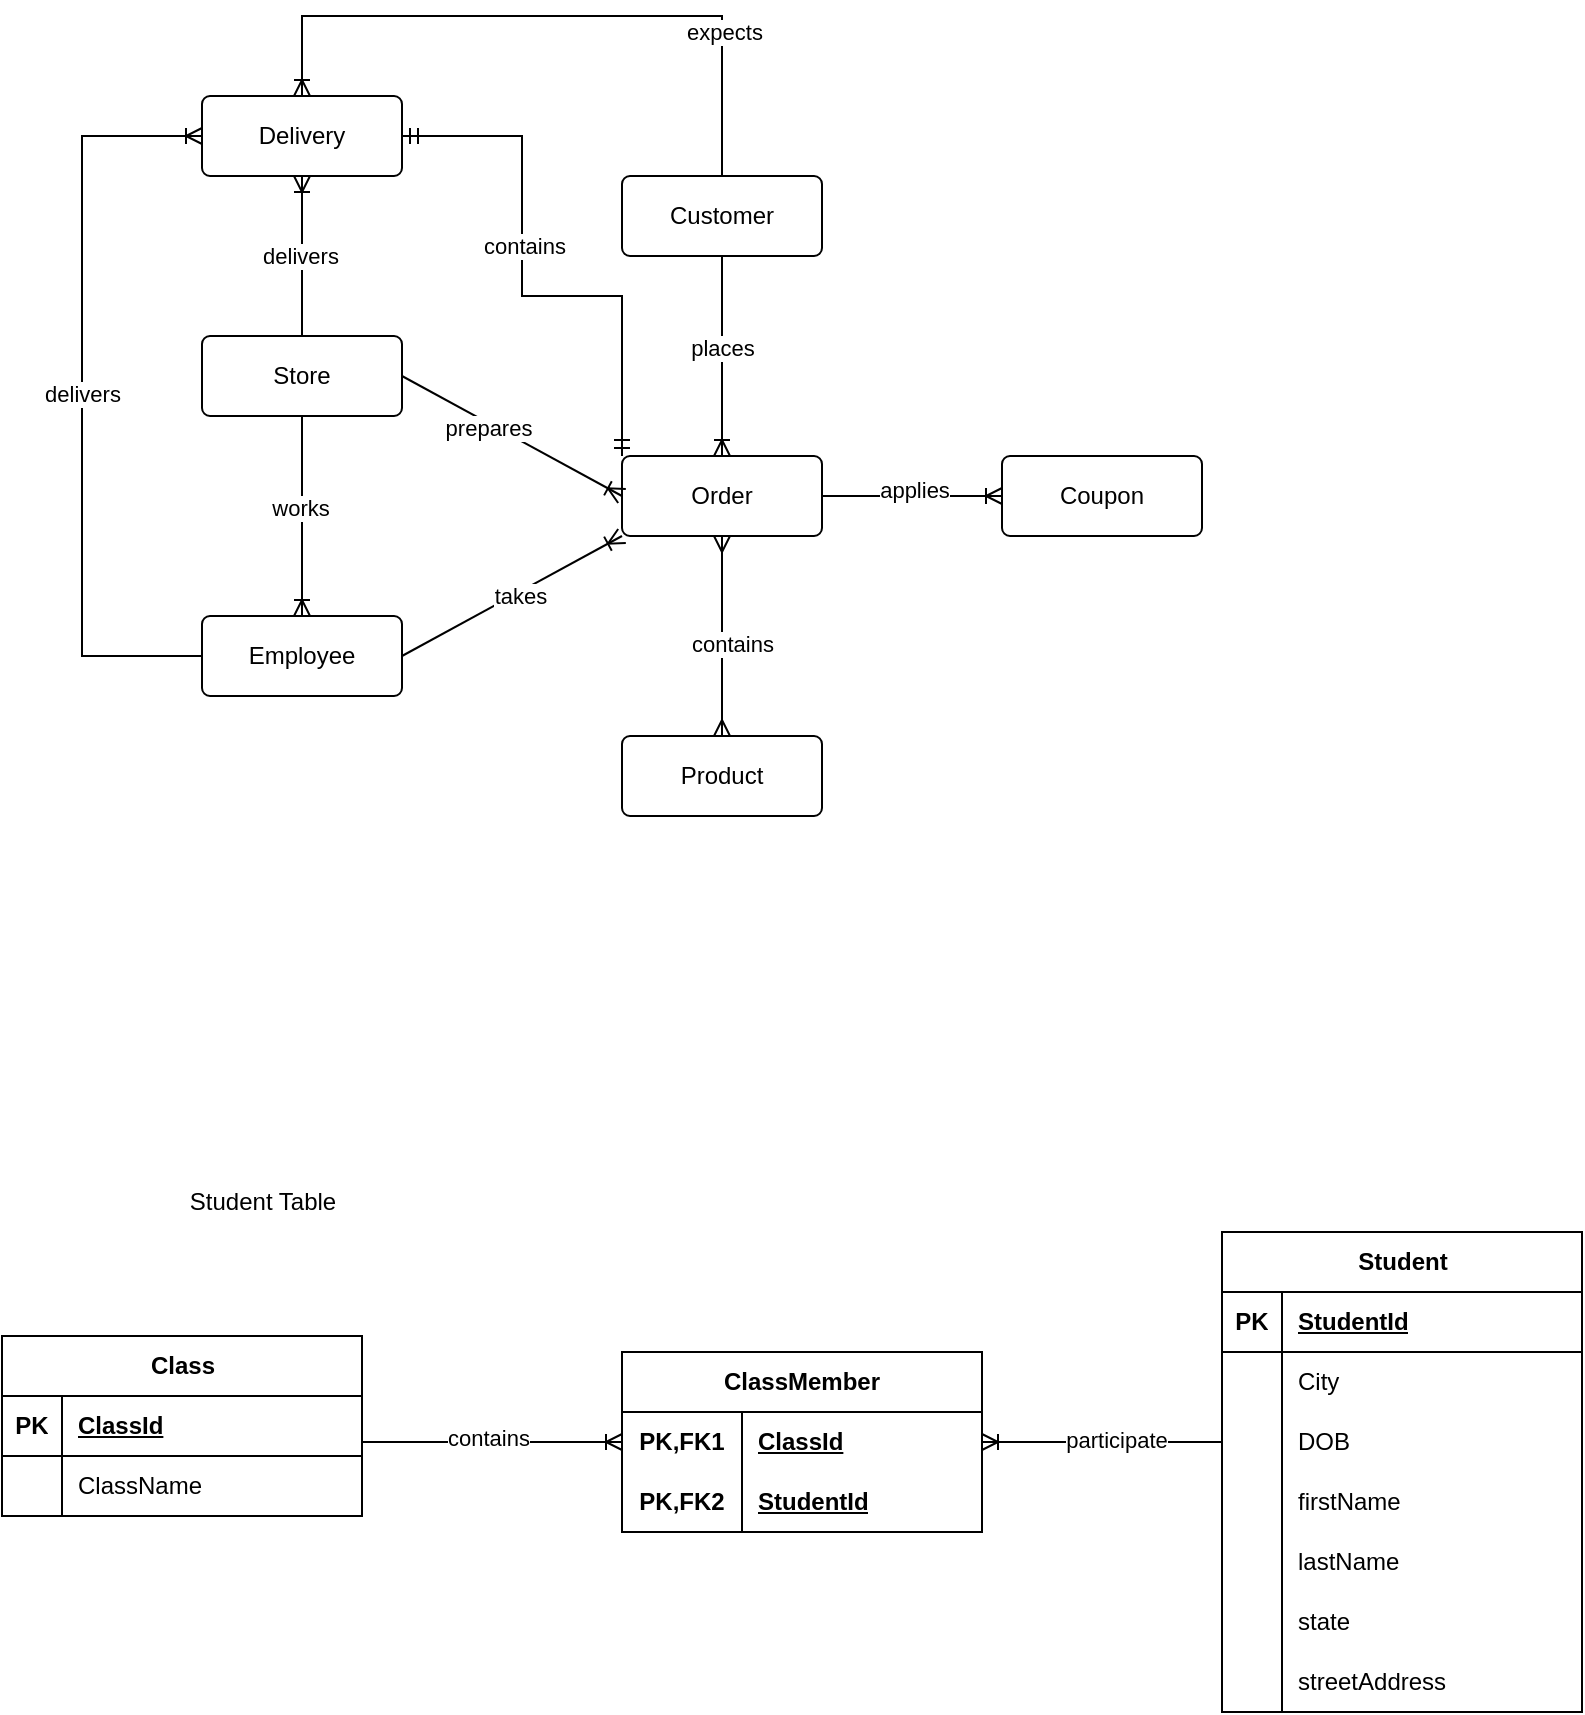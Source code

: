 <mxfile version="24.6.3" type="github">
  <diagram id="R2lEEEUBdFMjLlhIrx00" name="Page-1">
    <mxGraphModel dx="1050" dy="570" grid="1" gridSize="10" guides="1" tooltips="1" connect="1" arrows="1" fold="1" page="1" pageScale="1" pageWidth="850" pageHeight="1100" math="0" shadow="0" extFonts="Permanent Marker^https://fonts.googleapis.com/css?family=Permanent+Marker">
      <root>
        <mxCell id="0" />
        <mxCell id="1" parent="0" />
        <mxCell id="wm51I52nDYN1m19-uYru-1" value="Store" style="rounded=1;arcSize=10;whiteSpace=wrap;html=1;align=center;" vertex="1" parent="1">
          <mxGeometry x="100" y="270" width="100" height="40" as="geometry" />
        </mxCell>
        <mxCell id="wm51I52nDYN1m19-uYru-2" value="Customer" style="rounded=1;arcSize=10;whiteSpace=wrap;html=1;align=center;" vertex="1" parent="1">
          <mxGeometry x="310" y="190" width="100" height="40" as="geometry" />
        </mxCell>
        <mxCell id="wm51I52nDYN1m19-uYru-3" value="Employee" style="rounded=1;arcSize=10;whiteSpace=wrap;html=1;align=center;" vertex="1" parent="1">
          <mxGeometry x="100" y="410" width="100" height="40" as="geometry" />
        </mxCell>
        <mxCell id="wm51I52nDYN1m19-uYru-4" value="Product" style="rounded=1;arcSize=10;whiteSpace=wrap;html=1;align=center;" vertex="1" parent="1">
          <mxGeometry x="310" y="470" width="100" height="40" as="geometry" />
        </mxCell>
        <mxCell id="wm51I52nDYN1m19-uYru-5" value="Order" style="rounded=1;arcSize=10;whiteSpace=wrap;html=1;align=center;" vertex="1" parent="1">
          <mxGeometry x="310" y="330" width="100" height="40" as="geometry" />
        </mxCell>
        <mxCell id="wm51I52nDYN1m19-uYru-6" value="Coupon" style="rounded=1;arcSize=10;whiteSpace=wrap;html=1;align=center;" vertex="1" parent="1">
          <mxGeometry x="500" y="330" width="100" height="40" as="geometry" />
        </mxCell>
        <mxCell id="wm51I52nDYN1m19-uYru-7" value="" style="fontSize=12;html=1;endArrow=ERoneToMany;rounded=0;" edge="1" parent="1" target="wm51I52nDYN1m19-uYru-3">
          <mxGeometry width="100" height="100" relative="1" as="geometry">
            <mxPoint x="150" y="310" as="sourcePoint" />
            <mxPoint x="480" y="390" as="targetPoint" />
          </mxGeometry>
        </mxCell>
        <mxCell id="wm51I52nDYN1m19-uYru-8" value="works" style="edgeLabel;html=1;align=center;verticalAlign=middle;resizable=0;points=[];" vertex="1" connectable="0" parent="wm51I52nDYN1m19-uYru-7">
          <mxGeometry x="-0.084" y="-1" relative="1" as="geometry">
            <mxPoint as="offset" />
          </mxGeometry>
        </mxCell>
        <mxCell id="wm51I52nDYN1m19-uYru-9" value="" style="fontSize=12;html=1;endArrow=ERoneToMany;rounded=0;entryX=0.5;entryY=0;entryDx=0;entryDy=0;exitX=0.5;exitY=1;exitDx=0;exitDy=0;" edge="1" parent="1" source="wm51I52nDYN1m19-uYru-2" target="wm51I52nDYN1m19-uYru-5">
          <mxGeometry width="100" height="100" relative="1" as="geometry">
            <mxPoint x="330" y="330" as="sourcePoint" />
            <mxPoint x="480" y="310" as="targetPoint" />
          </mxGeometry>
        </mxCell>
        <mxCell id="wm51I52nDYN1m19-uYru-10" value="places" style="edgeLabel;html=1;align=center;verticalAlign=middle;resizable=0;points=[];" vertex="1" connectable="0" parent="wm51I52nDYN1m19-uYru-9">
          <mxGeometry x="-0.084" relative="1" as="geometry">
            <mxPoint as="offset" />
          </mxGeometry>
        </mxCell>
        <mxCell id="wm51I52nDYN1m19-uYru-13" value="" style="fontSize=12;html=1;endArrow=ERoneToMany;rounded=0;exitX=1;exitY=0.5;exitDx=0;exitDy=0;entryX=0;entryY=0.5;entryDx=0;entryDy=0;" edge="1" parent="1" source="wm51I52nDYN1m19-uYru-5" target="wm51I52nDYN1m19-uYru-6">
          <mxGeometry width="100" height="100" relative="1" as="geometry">
            <mxPoint x="380" y="410" as="sourcePoint" />
            <mxPoint x="480" y="310" as="targetPoint" />
          </mxGeometry>
        </mxCell>
        <mxCell id="wm51I52nDYN1m19-uYru-14" value="applies&lt;div&gt;&lt;br&gt;&lt;/div&gt;" style="edgeLabel;html=1;align=center;verticalAlign=middle;resizable=0;points=[];" vertex="1" connectable="0" parent="wm51I52nDYN1m19-uYru-13">
          <mxGeometry x="0.009" y="-4" relative="1" as="geometry">
            <mxPoint as="offset" />
          </mxGeometry>
        </mxCell>
        <mxCell id="wm51I52nDYN1m19-uYru-15" value="" style="fontSize=12;html=1;endArrow=ERoneToMany;rounded=0;exitX=1;exitY=0.5;exitDx=0;exitDy=0;entryX=0;entryY=0.5;entryDx=0;entryDy=0;" edge="1" parent="1" source="wm51I52nDYN1m19-uYru-1" target="wm51I52nDYN1m19-uYru-5">
          <mxGeometry width="100" height="100" relative="1" as="geometry">
            <mxPoint x="370" y="350" as="sourcePoint" />
            <mxPoint x="470" y="250" as="targetPoint" />
          </mxGeometry>
        </mxCell>
        <mxCell id="wm51I52nDYN1m19-uYru-39" value="prepares" style="edgeLabel;html=1;align=center;verticalAlign=middle;resizable=0;points=[];" vertex="1" connectable="0" parent="wm51I52nDYN1m19-uYru-15">
          <mxGeometry x="-0.208" y="-2" relative="1" as="geometry">
            <mxPoint as="offset" />
          </mxGeometry>
        </mxCell>
        <mxCell id="wm51I52nDYN1m19-uYru-17" value="" style="fontSize=12;html=1;endArrow=ERoneToMany;rounded=0;exitX=1;exitY=0.5;exitDx=0;exitDy=0;entryX=0;entryY=1;entryDx=0;entryDy=0;" edge="1" parent="1" source="wm51I52nDYN1m19-uYru-3" target="wm51I52nDYN1m19-uYru-5">
          <mxGeometry width="100" height="100" relative="1" as="geometry">
            <mxPoint x="370" y="350" as="sourcePoint" />
            <mxPoint x="470" y="250" as="targetPoint" />
          </mxGeometry>
        </mxCell>
        <mxCell id="wm51I52nDYN1m19-uYru-18" value="takes" style="edgeLabel;html=1;align=center;verticalAlign=middle;resizable=0;points=[];" vertex="1" connectable="0" parent="wm51I52nDYN1m19-uYru-17">
          <mxGeometry x="0.053" y="-2" relative="1" as="geometry">
            <mxPoint as="offset" />
          </mxGeometry>
        </mxCell>
        <mxCell id="wm51I52nDYN1m19-uYru-19" value="" style="fontSize=12;html=1;endArrow=ERmany;startArrow=ERmany;rounded=0;exitX=0.5;exitY=0;exitDx=0;exitDy=0;entryX=0.5;entryY=1;entryDx=0;entryDy=0;" edge="1" parent="1" source="wm51I52nDYN1m19-uYru-4" target="wm51I52nDYN1m19-uYru-5">
          <mxGeometry width="100" height="100" relative="1" as="geometry">
            <mxPoint x="380" y="410" as="sourcePoint" />
            <mxPoint x="480" y="310" as="targetPoint" />
          </mxGeometry>
        </mxCell>
        <mxCell id="wm51I52nDYN1m19-uYru-20" value="contains" style="edgeLabel;html=1;align=center;verticalAlign=middle;resizable=0;points=[];" vertex="1" connectable="0" parent="wm51I52nDYN1m19-uYru-19">
          <mxGeometry x="-0.076" y="-5" relative="1" as="geometry">
            <mxPoint as="offset" />
          </mxGeometry>
        </mxCell>
        <mxCell id="wm51I52nDYN1m19-uYru-27" value="Delivery" style="rounded=1;arcSize=10;whiteSpace=wrap;html=1;align=center;" vertex="1" parent="1">
          <mxGeometry x="100" y="150" width="100" height="40" as="geometry" />
        </mxCell>
        <mxCell id="wm51I52nDYN1m19-uYru-29" value="" style="fontSize=12;html=1;endArrow=ERmandOne;startArrow=ERmandOne;rounded=0;exitX=1;exitY=0.5;exitDx=0;exitDy=0;entryX=0;entryY=0;entryDx=0;entryDy=0;edgeStyle=orthogonalEdgeStyle;" edge="1" parent="1" source="wm51I52nDYN1m19-uYru-27" target="wm51I52nDYN1m19-uYru-5">
          <mxGeometry width="100" height="100" relative="1" as="geometry">
            <mxPoint x="370" y="370" as="sourcePoint" />
            <mxPoint x="470" y="270" as="targetPoint" />
            <Array as="points">
              <mxPoint x="260" y="170" />
              <mxPoint x="260" y="250" />
              <mxPoint x="310" y="250" />
            </Array>
          </mxGeometry>
        </mxCell>
        <mxCell id="wm51I52nDYN1m19-uYru-37" value="contains" style="edgeLabel;html=1;align=center;verticalAlign=middle;resizable=0;points=[];" vertex="1" connectable="0" parent="wm51I52nDYN1m19-uYru-29">
          <mxGeometry x="-0.147" y="1" relative="1" as="geometry">
            <mxPoint as="offset" />
          </mxGeometry>
        </mxCell>
        <mxCell id="wm51I52nDYN1m19-uYru-30" value="" style="fontSize=12;html=1;endArrow=ERoneToMany;rounded=0;exitX=0.5;exitY=0;exitDx=0;exitDy=0;entryX=0.5;entryY=0;entryDx=0;entryDy=0;edgeStyle=orthogonalEdgeStyle;" edge="1" parent="1" source="wm51I52nDYN1m19-uYru-2" target="wm51I52nDYN1m19-uYru-27">
          <mxGeometry width="100" height="100" relative="1" as="geometry">
            <mxPoint x="370" y="370" as="sourcePoint" />
            <mxPoint x="470" y="270" as="targetPoint" />
            <Array as="points">
              <mxPoint x="360" y="110" />
              <mxPoint x="150" y="110" />
            </Array>
          </mxGeometry>
        </mxCell>
        <mxCell id="wm51I52nDYN1m19-uYru-40" value="expects" style="edgeLabel;html=1;align=center;verticalAlign=middle;resizable=0;points=[];" vertex="1" connectable="0" parent="wm51I52nDYN1m19-uYru-30">
          <mxGeometry x="-0.565" y="-1" relative="1" as="geometry">
            <mxPoint as="offset" />
          </mxGeometry>
        </mxCell>
        <mxCell id="wm51I52nDYN1m19-uYru-32" value="" style="edgeStyle=orthogonalEdgeStyle;fontSize=12;html=1;endArrow=ERoneToMany;rounded=0;exitX=0;exitY=0.5;exitDx=0;exitDy=0;entryX=0;entryY=0.5;entryDx=0;entryDy=0;" edge="1" parent="1" source="wm51I52nDYN1m19-uYru-3" target="wm51I52nDYN1m19-uYru-27">
          <mxGeometry width="100" height="100" relative="1" as="geometry">
            <mxPoint x="370" y="370" as="sourcePoint" />
            <mxPoint x="470" y="270" as="targetPoint" />
            <Array as="points">
              <mxPoint x="40" y="430" />
              <mxPoint x="40" y="170" />
            </Array>
          </mxGeometry>
        </mxCell>
        <mxCell id="wm51I52nDYN1m19-uYru-34" value="delivers" style="edgeLabel;html=1;align=center;verticalAlign=middle;resizable=0;points=[];" vertex="1" connectable="0" parent="wm51I52nDYN1m19-uYru-32">
          <mxGeometry x="0.004" relative="1" as="geometry">
            <mxPoint as="offset" />
          </mxGeometry>
        </mxCell>
        <mxCell id="wm51I52nDYN1m19-uYru-33" value="" style="fontSize=12;html=1;endArrow=ERoneToMany;rounded=0;exitX=0.5;exitY=0;exitDx=0;exitDy=0;entryX=0.5;entryY=1;entryDx=0;entryDy=0;" edge="1" parent="1" source="wm51I52nDYN1m19-uYru-1" target="wm51I52nDYN1m19-uYru-27">
          <mxGeometry width="100" height="100" relative="1" as="geometry">
            <mxPoint x="370" y="370" as="sourcePoint" />
            <mxPoint x="470" y="270" as="targetPoint" />
          </mxGeometry>
        </mxCell>
        <mxCell id="wm51I52nDYN1m19-uYru-36" value="delivers" style="edgeLabel;html=1;align=center;verticalAlign=middle;resizable=0;points=[];" vertex="1" connectable="0" parent="wm51I52nDYN1m19-uYru-33">
          <mxGeometry x="-0.005" y="1" relative="1" as="geometry">
            <mxPoint as="offset" />
          </mxGeometry>
        </mxCell>
        <mxCell id="wm51I52nDYN1m19-uYru-41" value="Student Table" style="text;html=1;align=center;verticalAlign=middle;resizable=0;points=[];autosize=1;strokeColor=none;fillColor=none;" vertex="1" parent="1">
          <mxGeometry x="80" y="688" width="100" height="30" as="geometry" />
        </mxCell>
        <mxCell id="wm51I52nDYN1m19-uYru-45" value="" style="fontSize=12;html=1;endArrow=ERoneToMany;rounded=0;exitX=1;exitY=0.5;exitDx=0;exitDy=0;entryX=0;entryY=0.5;entryDx=0;entryDy=0;" edge="1" parent="1" target="wm51I52nDYN1m19-uYru-72">
          <mxGeometry width="100" height="100" relative="1" as="geometry">
            <mxPoint x="180" y="823" as="sourcePoint" />
            <mxPoint x="340" y="823" as="targetPoint" />
          </mxGeometry>
        </mxCell>
        <mxCell id="wm51I52nDYN1m19-uYru-47" value="contains" style="edgeLabel;html=1;align=center;verticalAlign=middle;resizable=0;points=[];" vertex="1" connectable="0" parent="wm51I52nDYN1m19-uYru-45">
          <mxGeometry x="-0.032" y="2" relative="1" as="geometry">
            <mxPoint as="offset" />
          </mxGeometry>
        </mxCell>
        <mxCell id="wm51I52nDYN1m19-uYru-46" value="" style="fontSize=12;html=1;endArrow=ERoneToMany;rounded=0;exitX=0;exitY=0.5;exitDx=0;exitDy=0;entryX=1;entryY=0.5;entryDx=0;entryDy=0;" edge="1" parent="1" source="wm51I52nDYN1m19-uYru-56" target="wm51I52nDYN1m19-uYru-73">
          <mxGeometry width="100" height="100" relative="1" as="geometry">
            <mxPoint x="375" y="920" as="sourcePoint" />
            <mxPoint x="440" y="823" as="targetPoint" />
          </mxGeometry>
        </mxCell>
        <mxCell id="wm51I52nDYN1m19-uYru-48" value="participate" style="edgeLabel;html=1;align=center;verticalAlign=middle;resizable=0;points=[];" vertex="1" connectable="0" parent="wm51I52nDYN1m19-uYru-46">
          <mxGeometry x="-0.105" y="-1" relative="1" as="geometry">
            <mxPoint as="offset" />
          </mxGeometry>
        </mxCell>
        <mxCell id="wm51I52nDYN1m19-uYru-49" value="Student" style="shape=table;startSize=30;container=1;collapsible=1;childLayout=tableLayout;fixedRows=1;rowLines=0;fontStyle=1;align=center;resizeLast=1;html=1;" vertex="1" parent="1">
          <mxGeometry x="610" y="718" width="180" height="240" as="geometry">
            <mxRectangle x="530" y="745" width="80" height="30" as="alternateBounds" />
          </mxGeometry>
        </mxCell>
        <mxCell id="wm51I52nDYN1m19-uYru-50" value="" style="shape=tableRow;horizontal=0;startSize=0;swimlaneHead=0;swimlaneBody=0;fillColor=none;collapsible=0;dropTarget=0;points=[[0,0.5],[1,0.5]];portConstraint=eastwest;top=0;left=0;right=0;bottom=1;" vertex="1" parent="wm51I52nDYN1m19-uYru-49">
          <mxGeometry y="30" width="180" height="30" as="geometry" />
        </mxCell>
        <mxCell id="wm51I52nDYN1m19-uYru-51" value="PK" style="shape=partialRectangle;connectable=0;fillColor=none;top=0;left=0;bottom=0;right=0;fontStyle=1;overflow=hidden;whiteSpace=wrap;html=1;" vertex="1" parent="wm51I52nDYN1m19-uYru-50">
          <mxGeometry width="30" height="30" as="geometry">
            <mxRectangle width="30" height="30" as="alternateBounds" />
          </mxGeometry>
        </mxCell>
        <mxCell id="wm51I52nDYN1m19-uYru-52" value="StudentId" style="shape=partialRectangle;connectable=0;fillColor=none;top=0;left=0;bottom=0;right=0;align=left;spacingLeft=6;fontStyle=5;overflow=hidden;whiteSpace=wrap;html=1;" vertex="1" parent="wm51I52nDYN1m19-uYru-50">
          <mxGeometry x="30" width="150" height="30" as="geometry">
            <mxRectangle width="150" height="30" as="alternateBounds" />
          </mxGeometry>
        </mxCell>
        <mxCell id="wm51I52nDYN1m19-uYru-53" value="" style="shape=tableRow;horizontal=0;startSize=0;swimlaneHead=0;swimlaneBody=0;fillColor=none;collapsible=0;dropTarget=0;points=[[0,0.5],[1,0.5]];portConstraint=eastwest;top=0;left=0;right=0;bottom=0;" vertex="1" parent="wm51I52nDYN1m19-uYru-49">
          <mxGeometry y="60" width="180" height="30" as="geometry" />
        </mxCell>
        <mxCell id="wm51I52nDYN1m19-uYru-54" value="" style="shape=partialRectangle;connectable=0;fillColor=none;top=0;left=0;bottom=0;right=0;editable=1;overflow=hidden;whiteSpace=wrap;html=1;" vertex="1" parent="wm51I52nDYN1m19-uYru-53">
          <mxGeometry width="30" height="30" as="geometry">
            <mxRectangle width="30" height="30" as="alternateBounds" />
          </mxGeometry>
        </mxCell>
        <mxCell id="wm51I52nDYN1m19-uYru-55" value="City" style="shape=partialRectangle;connectable=0;fillColor=none;top=0;left=0;bottom=0;right=0;align=left;spacingLeft=6;overflow=hidden;whiteSpace=wrap;html=1;" vertex="1" parent="wm51I52nDYN1m19-uYru-53">
          <mxGeometry x="30" width="150" height="30" as="geometry">
            <mxRectangle width="150" height="30" as="alternateBounds" />
          </mxGeometry>
        </mxCell>
        <mxCell id="wm51I52nDYN1m19-uYru-56" value="" style="shape=tableRow;horizontal=0;startSize=0;swimlaneHead=0;swimlaneBody=0;fillColor=none;collapsible=0;dropTarget=0;points=[[0,0.5],[1,0.5]];portConstraint=eastwest;top=0;left=0;right=0;bottom=0;" vertex="1" parent="wm51I52nDYN1m19-uYru-49">
          <mxGeometry y="90" width="180" height="30" as="geometry" />
        </mxCell>
        <mxCell id="wm51I52nDYN1m19-uYru-57" value="" style="shape=partialRectangle;connectable=0;fillColor=none;top=0;left=0;bottom=0;right=0;editable=1;overflow=hidden;whiteSpace=wrap;html=1;" vertex="1" parent="wm51I52nDYN1m19-uYru-56">
          <mxGeometry width="30" height="30" as="geometry">
            <mxRectangle width="30" height="30" as="alternateBounds" />
          </mxGeometry>
        </mxCell>
        <mxCell id="wm51I52nDYN1m19-uYru-58" value="DOB" style="shape=partialRectangle;connectable=0;fillColor=none;top=0;left=0;bottom=0;right=0;align=left;spacingLeft=6;overflow=hidden;whiteSpace=wrap;html=1;" vertex="1" parent="wm51I52nDYN1m19-uYru-56">
          <mxGeometry x="30" width="150" height="30" as="geometry">
            <mxRectangle width="150" height="30" as="alternateBounds" />
          </mxGeometry>
        </mxCell>
        <mxCell id="wm51I52nDYN1m19-uYru-59" value="" style="shape=tableRow;horizontal=0;startSize=0;swimlaneHead=0;swimlaneBody=0;fillColor=none;collapsible=0;dropTarget=0;points=[[0,0.5],[1,0.5]];portConstraint=eastwest;top=0;left=0;right=0;bottom=0;" vertex="1" parent="wm51I52nDYN1m19-uYru-49">
          <mxGeometry y="120" width="180" height="30" as="geometry" />
        </mxCell>
        <mxCell id="wm51I52nDYN1m19-uYru-60" value="" style="shape=partialRectangle;connectable=0;fillColor=none;top=0;left=0;bottom=0;right=0;editable=1;overflow=hidden;whiteSpace=wrap;html=1;" vertex="1" parent="wm51I52nDYN1m19-uYru-59">
          <mxGeometry width="30" height="30" as="geometry">
            <mxRectangle width="30" height="30" as="alternateBounds" />
          </mxGeometry>
        </mxCell>
        <mxCell id="wm51I52nDYN1m19-uYru-61" value="firstName" style="shape=partialRectangle;connectable=0;fillColor=none;top=0;left=0;bottom=0;right=0;align=left;spacingLeft=6;overflow=hidden;whiteSpace=wrap;html=1;" vertex="1" parent="wm51I52nDYN1m19-uYru-59">
          <mxGeometry x="30" width="150" height="30" as="geometry">
            <mxRectangle width="150" height="30" as="alternateBounds" />
          </mxGeometry>
        </mxCell>
        <mxCell id="wm51I52nDYN1m19-uYru-63" style="shape=tableRow;horizontal=0;startSize=0;swimlaneHead=0;swimlaneBody=0;fillColor=none;collapsible=0;dropTarget=0;points=[[0,0.5],[1,0.5]];portConstraint=eastwest;top=0;left=0;right=0;bottom=0;" vertex="1" parent="wm51I52nDYN1m19-uYru-49">
          <mxGeometry y="150" width="180" height="30" as="geometry" />
        </mxCell>
        <mxCell id="wm51I52nDYN1m19-uYru-64" style="shape=partialRectangle;connectable=0;fillColor=none;top=0;left=0;bottom=0;right=0;editable=1;overflow=hidden;whiteSpace=wrap;html=1;" vertex="1" parent="wm51I52nDYN1m19-uYru-63">
          <mxGeometry width="30" height="30" as="geometry">
            <mxRectangle width="30" height="30" as="alternateBounds" />
          </mxGeometry>
        </mxCell>
        <mxCell id="wm51I52nDYN1m19-uYru-65" value="lastName" style="shape=partialRectangle;connectable=0;fillColor=none;top=0;left=0;bottom=0;right=0;align=left;spacingLeft=6;overflow=hidden;whiteSpace=wrap;html=1;" vertex="1" parent="wm51I52nDYN1m19-uYru-63">
          <mxGeometry x="30" width="150" height="30" as="geometry">
            <mxRectangle width="150" height="30" as="alternateBounds" />
          </mxGeometry>
        </mxCell>
        <mxCell id="wm51I52nDYN1m19-uYru-69" style="shape=tableRow;horizontal=0;startSize=0;swimlaneHead=0;swimlaneBody=0;fillColor=none;collapsible=0;dropTarget=0;points=[[0,0.5],[1,0.5]];portConstraint=eastwest;top=0;left=0;right=0;bottom=0;" vertex="1" parent="wm51I52nDYN1m19-uYru-49">
          <mxGeometry y="180" width="180" height="30" as="geometry" />
        </mxCell>
        <mxCell id="wm51I52nDYN1m19-uYru-70" style="shape=partialRectangle;connectable=0;fillColor=none;top=0;left=0;bottom=0;right=0;editable=1;overflow=hidden;whiteSpace=wrap;html=1;" vertex="1" parent="wm51I52nDYN1m19-uYru-69">
          <mxGeometry width="30" height="30" as="geometry">
            <mxRectangle width="30" height="30" as="alternateBounds" />
          </mxGeometry>
        </mxCell>
        <mxCell id="wm51I52nDYN1m19-uYru-71" value="state" style="shape=partialRectangle;connectable=0;fillColor=none;top=0;left=0;bottom=0;right=0;align=left;spacingLeft=6;overflow=hidden;whiteSpace=wrap;html=1;" vertex="1" parent="wm51I52nDYN1m19-uYru-69">
          <mxGeometry x="30" width="150" height="30" as="geometry">
            <mxRectangle width="150" height="30" as="alternateBounds" />
          </mxGeometry>
        </mxCell>
        <mxCell id="wm51I52nDYN1m19-uYru-66" style="shape=tableRow;horizontal=0;startSize=0;swimlaneHead=0;swimlaneBody=0;fillColor=none;collapsible=0;dropTarget=0;points=[[0,0.5],[1,0.5]];portConstraint=eastwest;top=0;left=0;right=0;bottom=0;" vertex="1" parent="wm51I52nDYN1m19-uYru-49">
          <mxGeometry y="210" width="180" height="30" as="geometry" />
        </mxCell>
        <mxCell id="wm51I52nDYN1m19-uYru-67" style="shape=partialRectangle;connectable=0;fillColor=none;top=0;left=0;bottom=0;right=0;editable=1;overflow=hidden;whiteSpace=wrap;html=1;" vertex="1" parent="wm51I52nDYN1m19-uYru-66">
          <mxGeometry width="30" height="30" as="geometry">
            <mxRectangle width="30" height="30" as="alternateBounds" />
          </mxGeometry>
        </mxCell>
        <mxCell id="wm51I52nDYN1m19-uYru-68" value="streetAddress" style="shape=partialRectangle;connectable=0;fillColor=none;top=0;left=0;bottom=0;right=0;align=left;spacingLeft=6;overflow=hidden;whiteSpace=wrap;html=1;" vertex="1" parent="wm51I52nDYN1m19-uYru-66">
          <mxGeometry x="30" width="150" height="30" as="geometry">
            <mxRectangle width="150" height="30" as="alternateBounds" />
          </mxGeometry>
        </mxCell>
        <mxCell id="wm51I52nDYN1m19-uYru-72" value="ClassMember" style="shape=table;startSize=30;container=1;collapsible=1;childLayout=tableLayout;fixedRows=1;rowLines=0;fontStyle=1;align=center;resizeLast=1;html=1;whiteSpace=wrap;" vertex="1" parent="1">
          <mxGeometry x="310" y="778" width="180" height="90" as="geometry" />
        </mxCell>
        <mxCell id="wm51I52nDYN1m19-uYru-73" value="" style="shape=tableRow;horizontal=0;startSize=0;swimlaneHead=0;swimlaneBody=0;fillColor=none;collapsible=0;dropTarget=0;points=[[0,0.5],[1,0.5]];portConstraint=eastwest;top=0;left=0;right=0;bottom=0;html=1;" vertex="1" parent="wm51I52nDYN1m19-uYru-72">
          <mxGeometry y="30" width="180" height="30" as="geometry" />
        </mxCell>
        <mxCell id="wm51I52nDYN1m19-uYru-74" value="PK,FK1" style="shape=partialRectangle;connectable=0;fillColor=none;top=0;left=0;bottom=0;right=0;fontStyle=1;overflow=hidden;html=1;whiteSpace=wrap;" vertex="1" parent="wm51I52nDYN1m19-uYru-73">
          <mxGeometry width="60" height="30" as="geometry">
            <mxRectangle width="60" height="30" as="alternateBounds" />
          </mxGeometry>
        </mxCell>
        <mxCell id="wm51I52nDYN1m19-uYru-75" value="ClassId" style="shape=partialRectangle;connectable=0;fillColor=none;top=0;left=0;bottom=0;right=0;align=left;spacingLeft=6;fontStyle=5;overflow=hidden;html=1;whiteSpace=wrap;" vertex="1" parent="wm51I52nDYN1m19-uYru-73">
          <mxGeometry x="60" width="120" height="30" as="geometry">
            <mxRectangle width="120" height="30" as="alternateBounds" />
          </mxGeometry>
        </mxCell>
        <mxCell id="wm51I52nDYN1m19-uYru-76" value="" style="shape=tableRow;horizontal=0;startSize=0;swimlaneHead=0;swimlaneBody=0;fillColor=none;collapsible=0;dropTarget=0;points=[[0,0.5],[1,0.5]];portConstraint=eastwest;top=0;left=0;right=0;bottom=1;html=1;" vertex="1" parent="wm51I52nDYN1m19-uYru-72">
          <mxGeometry y="60" width="180" height="30" as="geometry" />
        </mxCell>
        <mxCell id="wm51I52nDYN1m19-uYru-77" value="PK,FK2" style="shape=partialRectangle;connectable=0;fillColor=none;top=0;left=0;bottom=0;right=0;fontStyle=1;overflow=hidden;html=1;whiteSpace=wrap;" vertex="1" parent="wm51I52nDYN1m19-uYru-76">
          <mxGeometry width="60" height="30" as="geometry">
            <mxRectangle width="60" height="30" as="alternateBounds" />
          </mxGeometry>
        </mxCell>
        <mxCell id="wm51I52nDYN1m19-uYru-78" value="StudentId" style="shape=partialRectangle;connectable=0;fillColor=none;top=0;left=0;bottom=0;right=0;align=left;spacingLeft=6;fontStyle=5;overflow=hidden;html=1;whiteSpace=wrap;" vertex="1" parent="wm51I52nDYN1m19-uYru-76">
          <mxGeometry x="60" width="120" height="30" as="geometry">
            <mxRectangle width="120" height="30" as="alternateBounds" />
          </mxGeometry>
        </mxCell>
        <mxCell id="wm51I52nDYN1m19-uYru-85" value="Class" style="shape=table;startSize=30;container=1;collapsible=1;childLayout=tableLayout;fixedRows=1;rowLines=0;fontStyle=1;align=center;resizeLast=1;html=1;" vertex="1" parent="1">
          <mxGeometry y="770" width="180" height="90" as="geometry" />
        </mxCell>
        <mxCell id="wm51I52nDYN1m19-uYru-86" value="" style="shape=tableRow;horizontal=0;startSize=0;swimlaneHead=0;swimlaneBody=0;fillColor=none;collapsible=0;dropTarget=0;points=[[0,0.5],[1,0.5]];portConstraint=eastwest;top=0;left=0;right=0;bottom=1;" vertex="1" parent="wm51I52nDYN1m19-uYru-85">
          <mxGeometry y="30" width="180" height="30" as="geometry" />
        </mxCell>
        <mxCell id="wm51I52nDYN1m19-uYru-87" value="PK" style="shape=partialRectangle;connectable=0;fillColor=none;top=0;left=0;bottom=0;right=0;fontStyle=1;overflow=hidden;whiteSpace=wrap;html=1;" vertex="1" parent="wm51I52nDYN1m19-uYru-86">
          <mxGeometry width="30" height="30" as="geometry">
            <mxRectangle width="30" height="30" as="alternateBounds" />
          </mxGeometry>
        </mxCell>
        <mxCell id="wm51I52nDYN1m19-uYru-88" value="ClassId" style="shape=partialRectangle;connectable=0;fillColor=none;top=0;left=0;bottom=0;right=0;align=left;spacingLeft=6;fontStyle=5;overflow=hidden;whiteSpace=wrap;html=1;" vertex="1" parent="wm51I52nDYN1m19-uYru-86">
          <mxGeometry x="30" width="150" height="30" as="geometry">
            <mxRectangle width="150" height="30" as="alternateBounds" />
          </mxGeometry>
        </mxCell>
        <mxCell id="wm51I52nDYN1m19-uYru-89" value="" style="shape=tableRow;horizontal=0;startSize=0;swimlaneHead=0;swimlaneBody=0;fillColor=none;collapsible=0;dropTarget=0;points=[[0,0.5],[1,0.5]];portConstraint=eastwest;top=0;left=0;right=0;bottom=0;" vertex="1" parent="wm51I52nDYN1m19-uYru-85">
          <mxGeometry y="60" width="180" height="30" as="geometry" />
        </mxCell>
        <mxCell id="wm51I52nDYN1m19-uYru-90" value="" style="shape=partialRectangle;connectable=0;fillColor=none;top=0;left=0;bottom=0;right=0;editable=1;overflow=hidden;whiteSpace=wrap;html=1;" vertex="1" parent="wm51I52nDYN1m19-uYru-89">
          <mxGeometry width="30" height="30" as="geometry">
            <mxRectangle width="30" height="30" as="alternateBounds" />
          </mxGeometry>
        </mxCell>
        <mxCell id="wm51I52nDYN1m19-uYru-91" value="ClassName" style="shape=partialRectangle;connectable=0;fillColor=none;top=0;left=0;bottom=0;right=0;align=left;spacingLeft=6;overflow=hidden;whiteSpace=wrap;html=1;" vertex="1" parent="wm51I52nDYN1m19-uYru-89">
          <mxGeometry x="30" width="150" height="30" as="geometry">
            <mxRectangle width="150" height="30" as="alternateBounds" />
          </mxGeometry>
        </mxCell>
      </root>
    </mxGraphModel>
  </diagram>
</mxfile>

